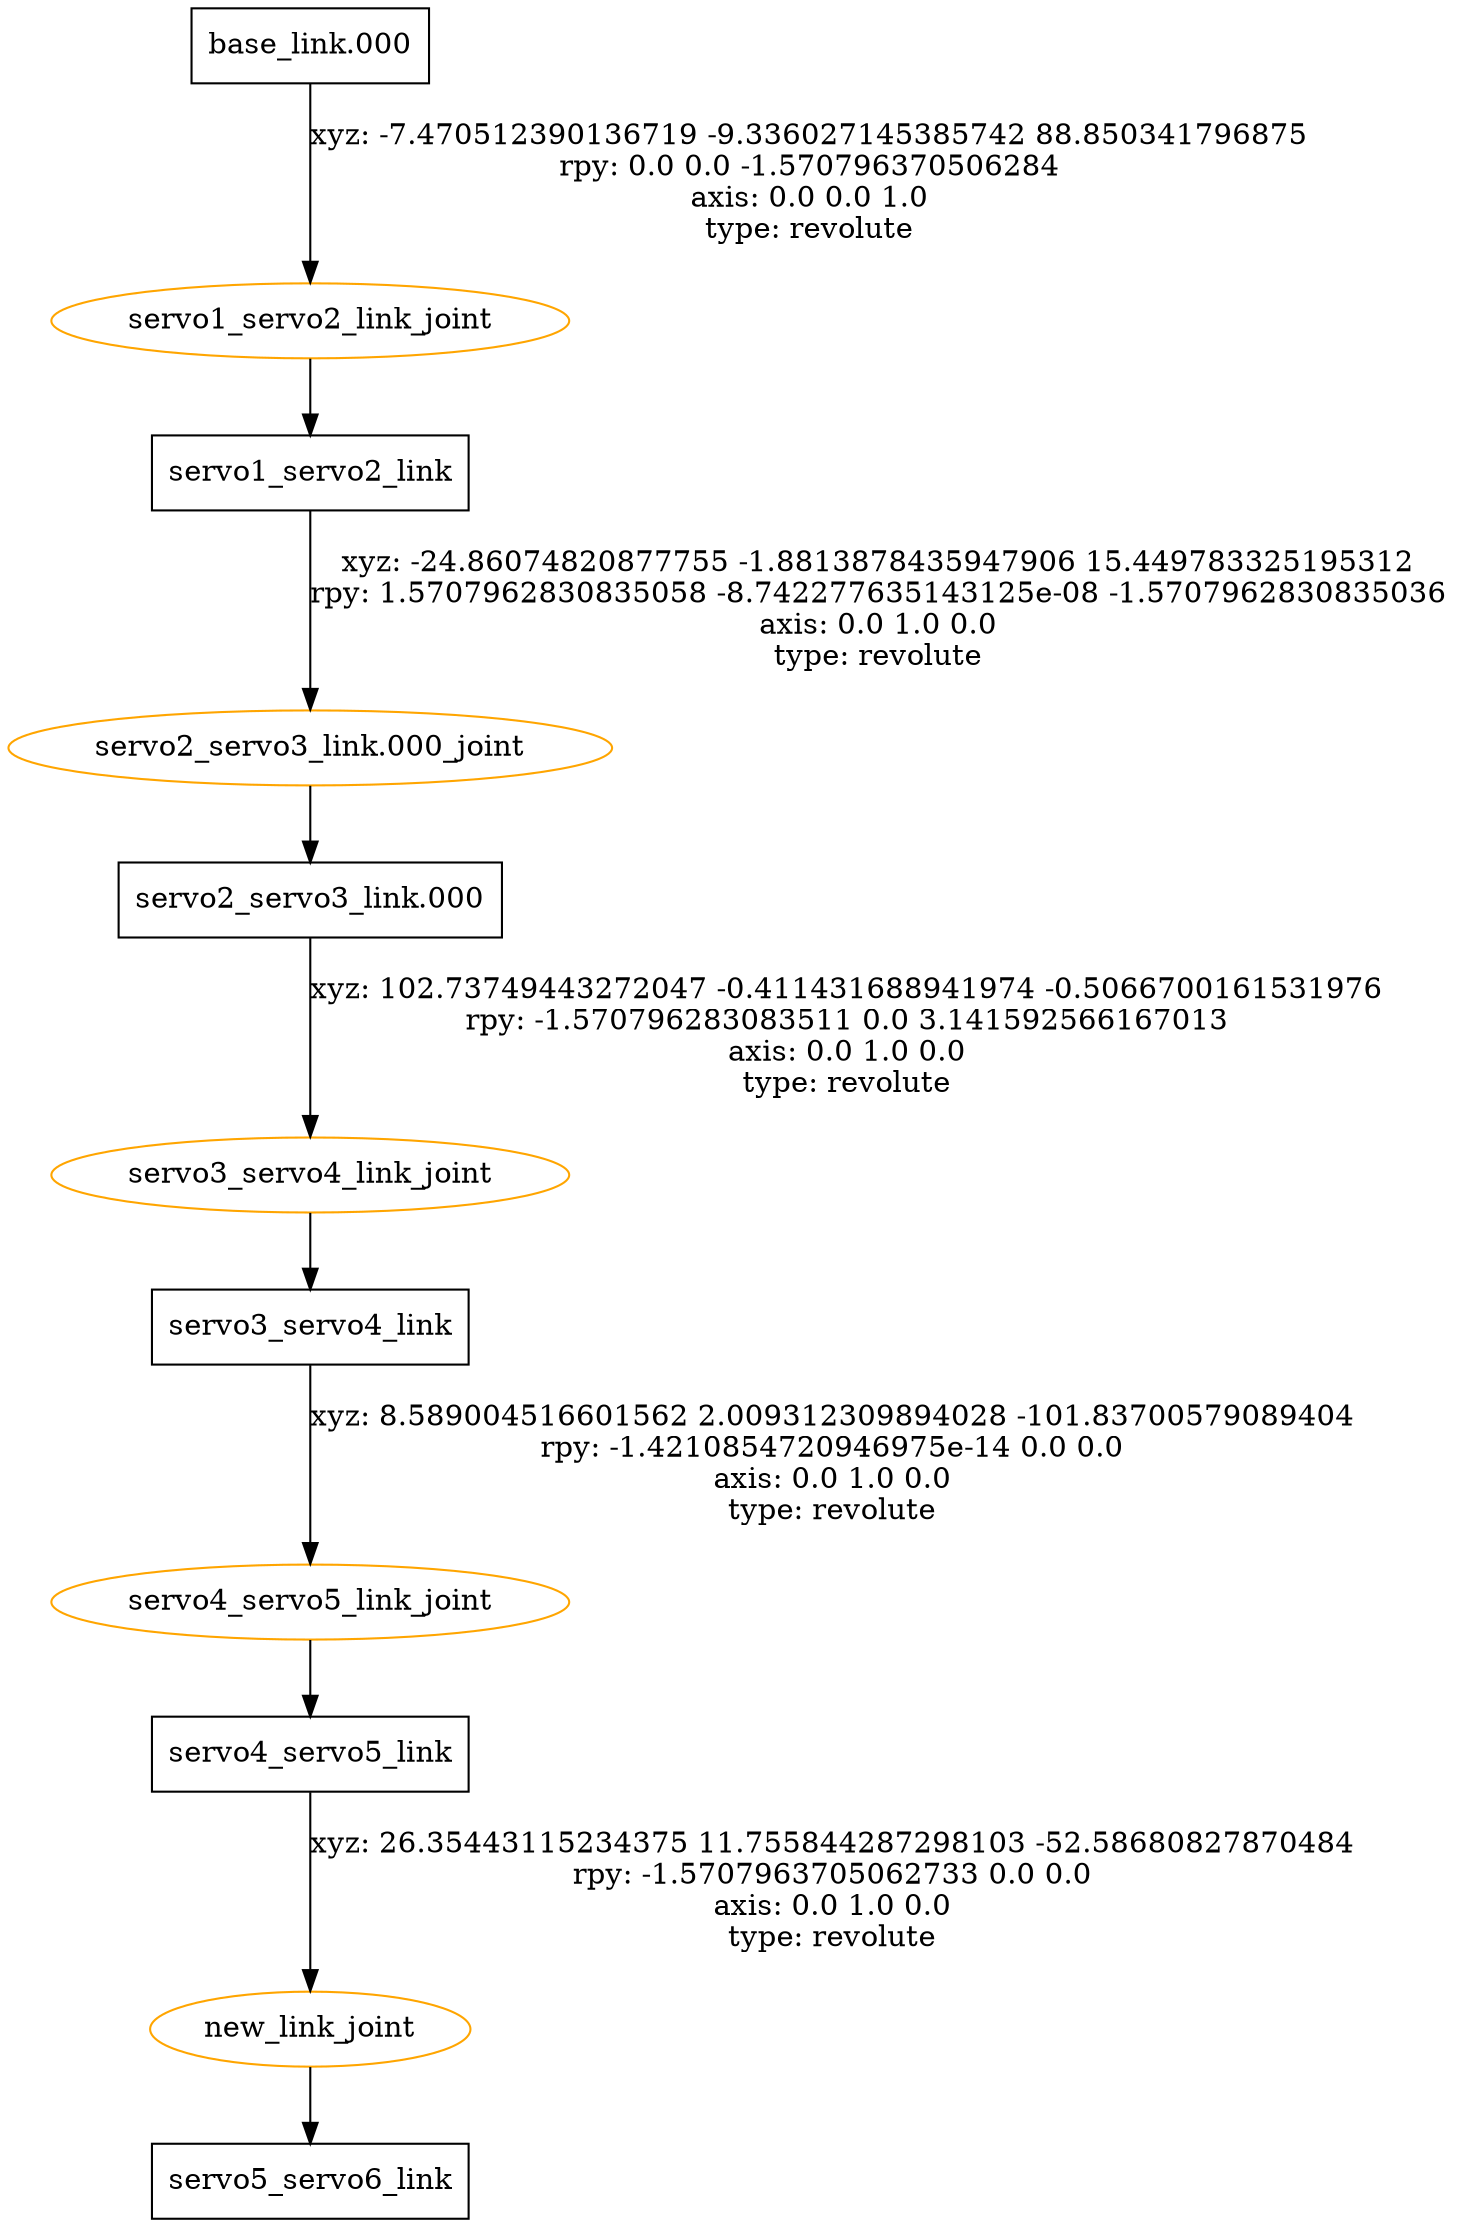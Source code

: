 digraph G {
esep=10;
sep=10;
nodesep=0.5;
node [shape=box];
"base_link.000" [label="base_link.000"];
"servo1_servo2_link" [label="servo1_servo2_link"];
"servo2_servo3_link.000" [label="servo2_servo3_link.000"];
"servo3_servo4_link" [label="servo3_servo4_link"];
"servo4_servo5_link" [label="servo4_servo5_link"];
"servo5_servo6_link" [label="servo5_servo6_link"];
node [shape=ellipse, color=orange, fontcolor=black];
"base_link.000" -> "servo1_servo2_link_joint" [label="xyz: -7.470512390136719 -9.336027145385742 88.850341796875 \nrpy: 0.0 0.0 -1.570796370506284 \naxis: 0.0 0.0 1.0 \ntype: revolute "] "servo1_servo2_link_joint" -> "servo1_servo2_link"
"servo1_servo2_link" -> "servo2_servo3_link.000_joint" [label="xyz: -24.86074820877755 -1.8813878435947906 15.449783325195312 \nrpy: 1.5707962830835058 -8.742277635143125e-08 -1.5707962830835036 \naxis: 0.0 1.0 0.0 \ntype: revolute "] "servo2_servo3_link.000_joint" -> "servo2_servo3_link.000"
"servo2_servo3_link.000" -> "servo3_servo4_link_joint" [label="xyz: 102.73749443272047 -0.411431688941974 -0.5066700161531976 \nrpy: -1.570796283083511 0.0 3.141592566167013 \naxis: 0.0 1.0 0.0 \ntype: revolute "] "servo3_servo4_link_joint" -> "servo3_servo4_link"
"servo3_servo4_link" -> "servo4_servo5_link_joint" [label="xyz: 8.589004516601562 2.009312309894028 -101.83700579089404 \nrpy: -1.4210854720946975e-14 0.0 0.0 \naxis: 0.0 1.0 0.0 \ntype: revolute "] "servo4_servo5_link_joint" -> "servo4_servo5_link"
"servo4_servo5_link" -> "new_link_joint" [label="xyz: 26.35443115234375 11.755844287298103 -52.58680827870484 \nrpy: -1.5707963705062733 0.0 0.0 \naxis: 0.0 1.0 0.0 \ntype: revolute "] "new_link_joint" -> "servo5_servo6_link"
}
